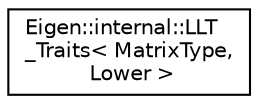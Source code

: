 digraph "Graphical Class Hierarchy"
{
  edge [fontname="Helvetica",fontsize="10",labelfontname="Helvetica",labelfontsize="10"];
  node [fontname="Helvetica",fontsize="10",shape=record];
  rankdir="LR";
  Node1 [label="Eigen::internal::LLT\l_Traits\< MatrixType,\l Lower \>",height=0.2,width=0.4,color="black", fillcolor="white", style="filled",URL="$struct_eigen_1_1internal_1_1_l_l_t___traits_3_01_matrix_type_00_01_lower_01_4.html"];
}
